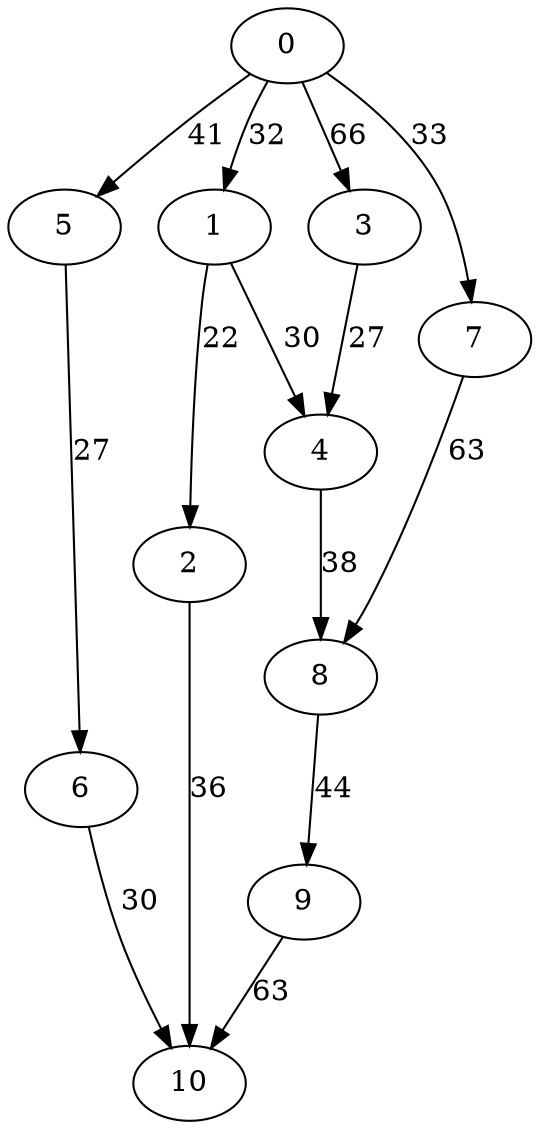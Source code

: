 digraph data {
0 -> 1 [ label = 32 ];
0 -> 3 [ label = 66 ];
0 -> 5 [ label = 41 ];
0 -> 7 [ label = 33 ];
1 -> 2 [ label = 22 ];
1 -> 4 [ label = 30 ];
2 -> 10 [ label = 36 ];
3 -> 4 [ label = 27 ];
4 -> 8 [ label = 38 ];
5 -> 6 [ label = 27 ];
6 -> 10 [ label = 30 ];
7 -> 8 [ label = 63 ];
8 -> 9 [ label = 44 ];
9 -> 10 [ label = 63 ];
 }

